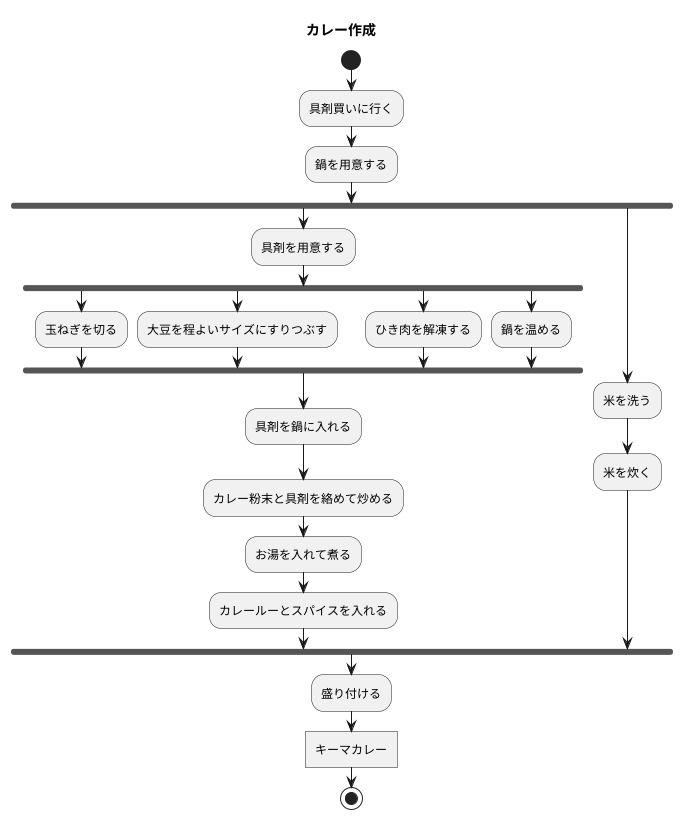 @startuml 並列処理
title カレー作成
start
:具剤買いに行く;
:鍋を用意する;
fork
:具剤を用意する;
fork
:玉ねぎを切る;
fork again
:大豆を程よいサイズにすりつぶす;
fork again
:ひき肉を解凍する;
fork again
:鍋を温める;
end fork
:具剤を鍋に入れる;
:カレー粉末と具剤を絡めて炒める;
:お湯を入れて煮る;
:カレールーとスパイスを入れる;
fork again
:米を洗う;
:米を炊く;

end fork
:盛り付ける;
:キーマカレー]
stop
@enduml